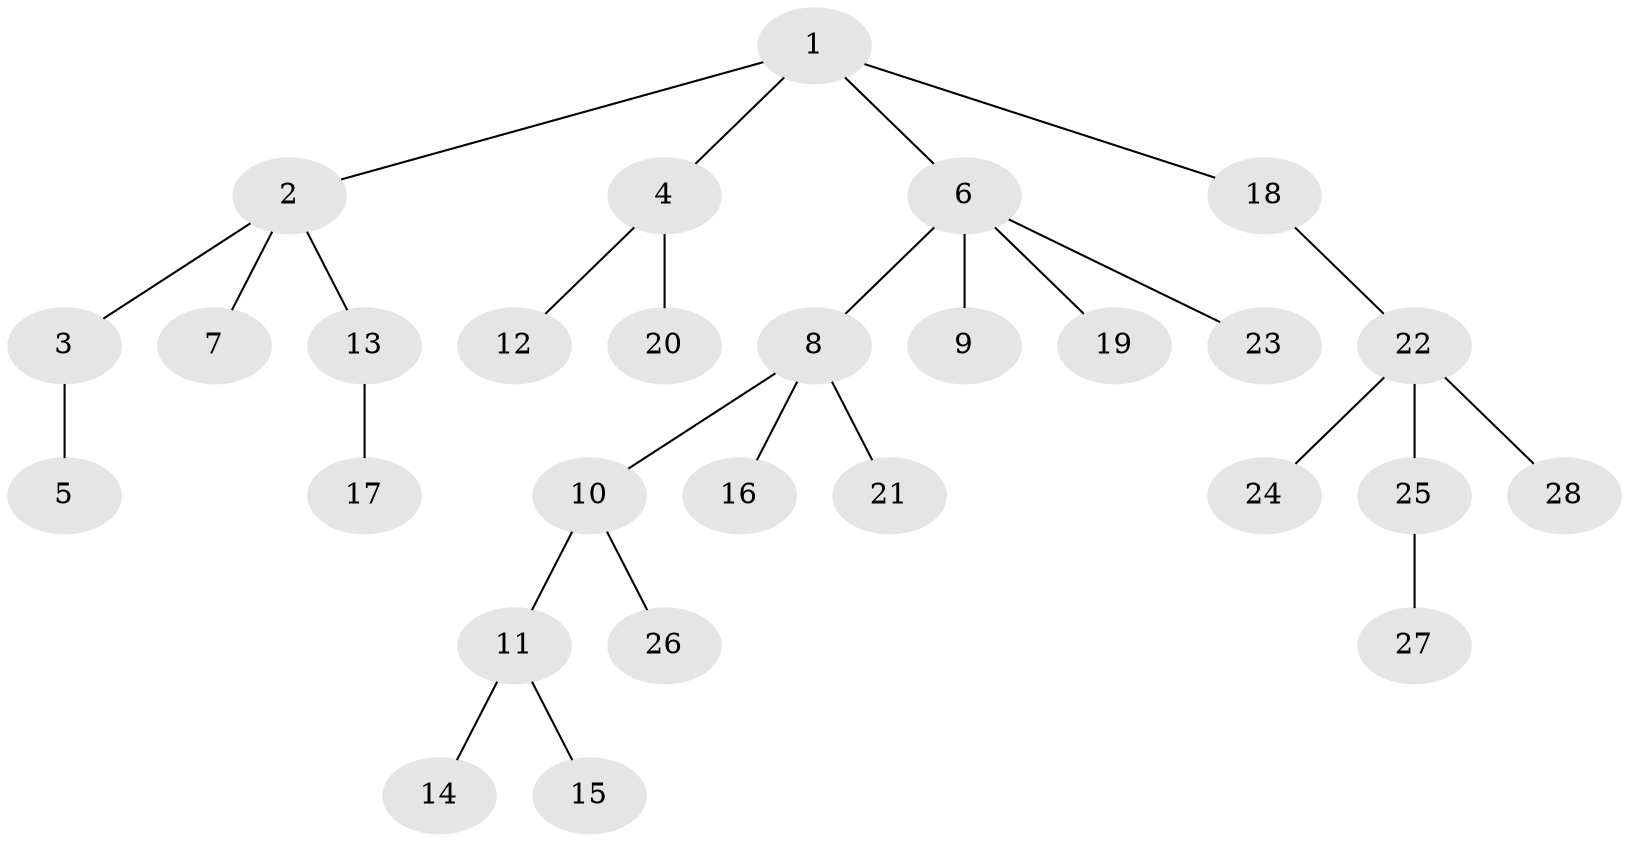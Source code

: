// original degree distribution, {5: 0.058823529411764705, 3: 0.11764705882352941, 4: 0.09803921568627451, 2: 0.19607843137254902, 1: 0.5294117647058824}
// Generated by graph-tools (version 1.1) at 2025/37/03/09/25 02:37:05]
// undirected, 28 vertices, 27 edges
graph export_dot {
graph [start="1"]
  node [color=gray90,style=filled];
  1;
  2;
  3;
  4;
  5;
  6;
  7;
  8;
  9;
  10;
  11;
  12;
  13;
  14;
  15;
  16;
  17;
  18;
  19;
  20;
  21;
  22;
  23;
  24;
  25;
  26;
  27;
  28;
  1 -- 2 [weight=1.0];
  1 -- 4 [weight=1.0];
  1 -- 6 [weight=1.0];
  1 -- 18 [weight=1.0];
  2 -- 3 [weight=1.0];
  2 -- 7 [weight=1.0];
  2 -- 13 [weight=1.0];
  3 -- 5 [weight=1.0];
  4 -- 12 [weight=1.0];
  4 -- 20 [weight=1.0];
  6 -- 8 [weight=1.0];
  6 -- 9 [weight=1.0];
  6 -- 19 [weight=1.0];
  6 -- 23 [weight=1.0];
  8 -- 10 [weight=1.0];
  8 -- 16 [weight=1.0];
  8 -- 21 [weight=2.0];
  10 -- 11 [weight=1.0];
  10 -- 26 [weight=1.0];
  11 -- 14 [weight=1.0];
  11 -- 15 [weight=1.0];
  13 -- 17 [weight=1.0];
  18 -- 22 [weight=1.0];
  22 -- 24 [weight=1.0];
  22 -- 25 [weight=1.0];
  22 -- 28 [weight=1.0];
  25 -- 27 [weight=1.0];
}
